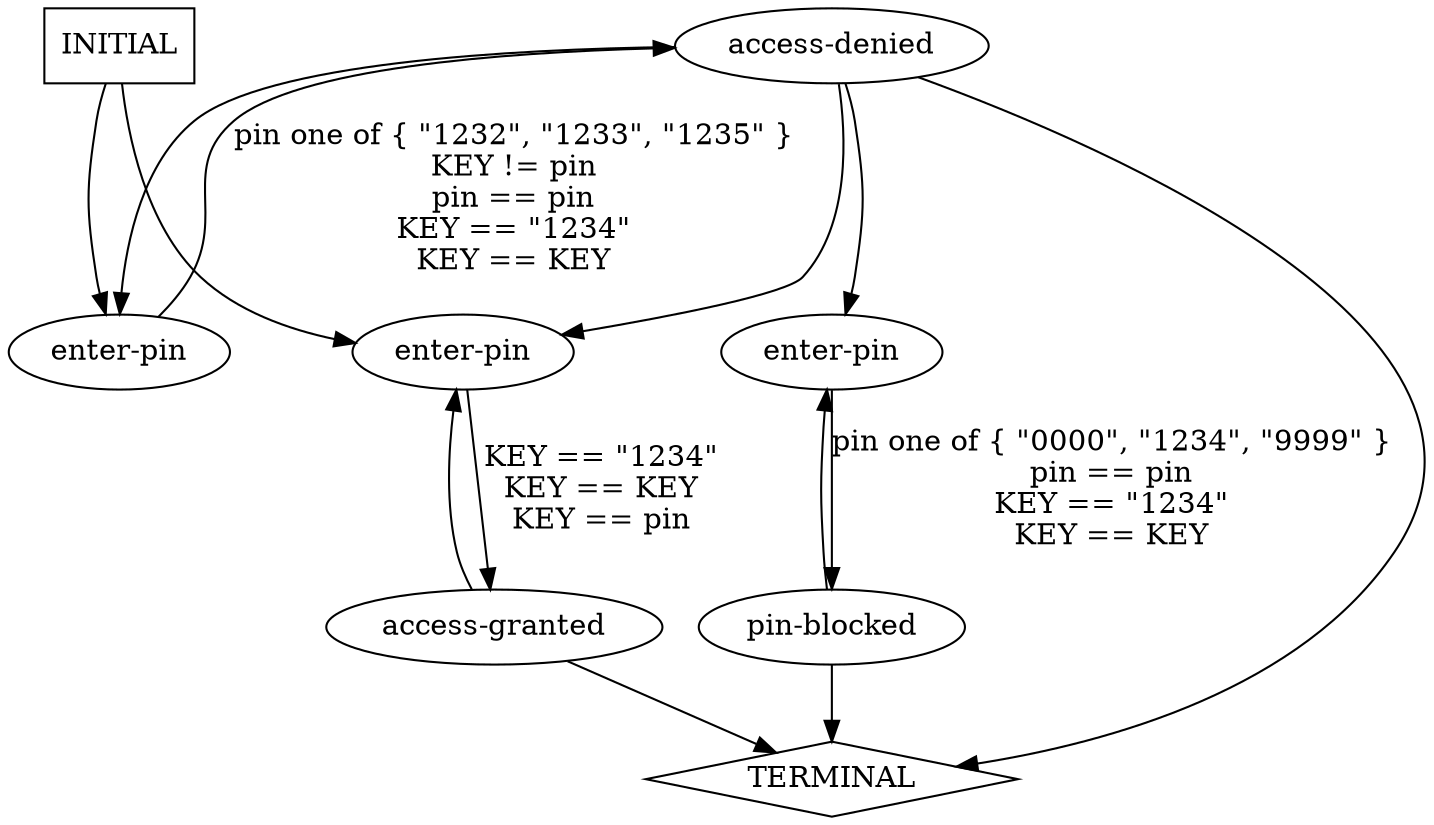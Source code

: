 digraph {
  0 [label="access-denied"];
  1 [label="access-granted"];
  2 [label="enter-pin"];
  3 [label="enter-pin"];
  4 [label="enter-pin"];
  5 [label="pin-blocked"];
  6 [label="TERMINAL",shape=diamond];
  7 [label="INITIAL",shape=box];
0->3 [label="",];
0->2 [label="",];
0->4 [label="",];
0->6 [label="",];
1->3 [label="",];
1->6 [label="",];
2->0 [label="pin one of { \"1232\", \"1233\", \"1235\" }\nKEY != pin\npin == pin\nKEY == \"1234\"\nKEY == KEY",];
3->1 [label="KEY == \"1234\"\nKEY == KEY\nKEY == pin",];
4->5 [label="pin one of { \"0000\", \"1234\", \"9999\" }\npin == pin\nKEY == \"1234\"\nKEY == KEY",];
5->4 [label="",];
5->6 [label="",];
7->3 [label="",];
7->2 [label="",];
} // digraph {
